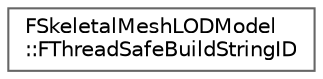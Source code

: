 digraph "Graphical Class Hierarchy"
{
 // INTERACTIVE_SVG=YES
 // LATEX_PDF_SIZE
  bgcolor="transparent";
  edge [fontname=Helvetica,fontsize=10,labelfontname=Helvetica,labelfontsize=10];
  node [fontname=Helvetica,fontsize=10,shape=box,height=0.2,width=0.4];
  rankdir="LR";
  Node0 [id="Node000000",label="FSkeletalMeshLODModel\l::FThreadSafeBuildStringID",height=0.2,width=0.4,color="grey40", fillcolor="white", style="filled",URL="$de/d37/structFSkeletalMeshLODModel_1_1FThreadSafeBuildStringID.html",tooltip=" "];
}

